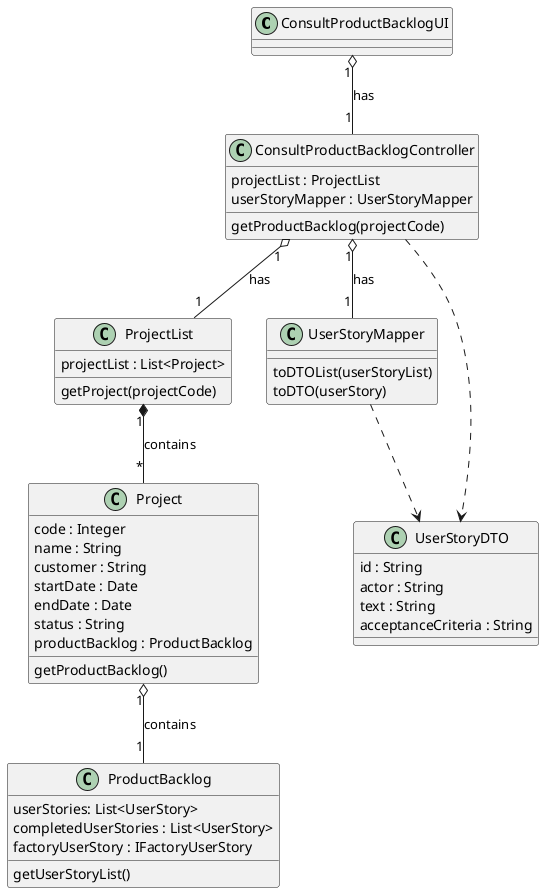 @startuml
class ConsultProductBacklogUI {}

class ConsultProductBacklogController {
projectList : ProjectList
userStoryMapper : UserStoryMapper
getProductBacklog(projectCode)
}

class ProjectList {
projectList : List<Project>
getProject(projectCode)
}

class Project {
code : Integer
name : String
customer : String
startDate : Date
endDate : Date
status : String
productBacklog : ProductBacklog
getProductBacklog()
}

class ProductBacklog {
userStories: List<UserStory>
completedUserStories : List<UserStory>
factoryUserStory : IFactoryUserStory
getUserStoryList()
}

class UserStoryMapper{
toDTOList(userStoryList)
toDTO(userStory)
}

class UserStoryDTO {
id : String
actor : String
text : String
acceptanceCriteria : String
}

ConsultProductBacklogUI "1" o-- "1" ConsultProductBacklogController : has
ConsultProductBacklogController "1" o-- "1" ProjectList : has
ProjectList "1" *-- "*" Project : contains
Project "1" o-- "1" ProductBacklog : contains
ConsultProductBacklogController "1" o-- "1" UserStoryMapper : has
ConsultProductBacklogController ..> UserStoryDTO
UserStoryMapper ..> UserStoryDTO

@enduml